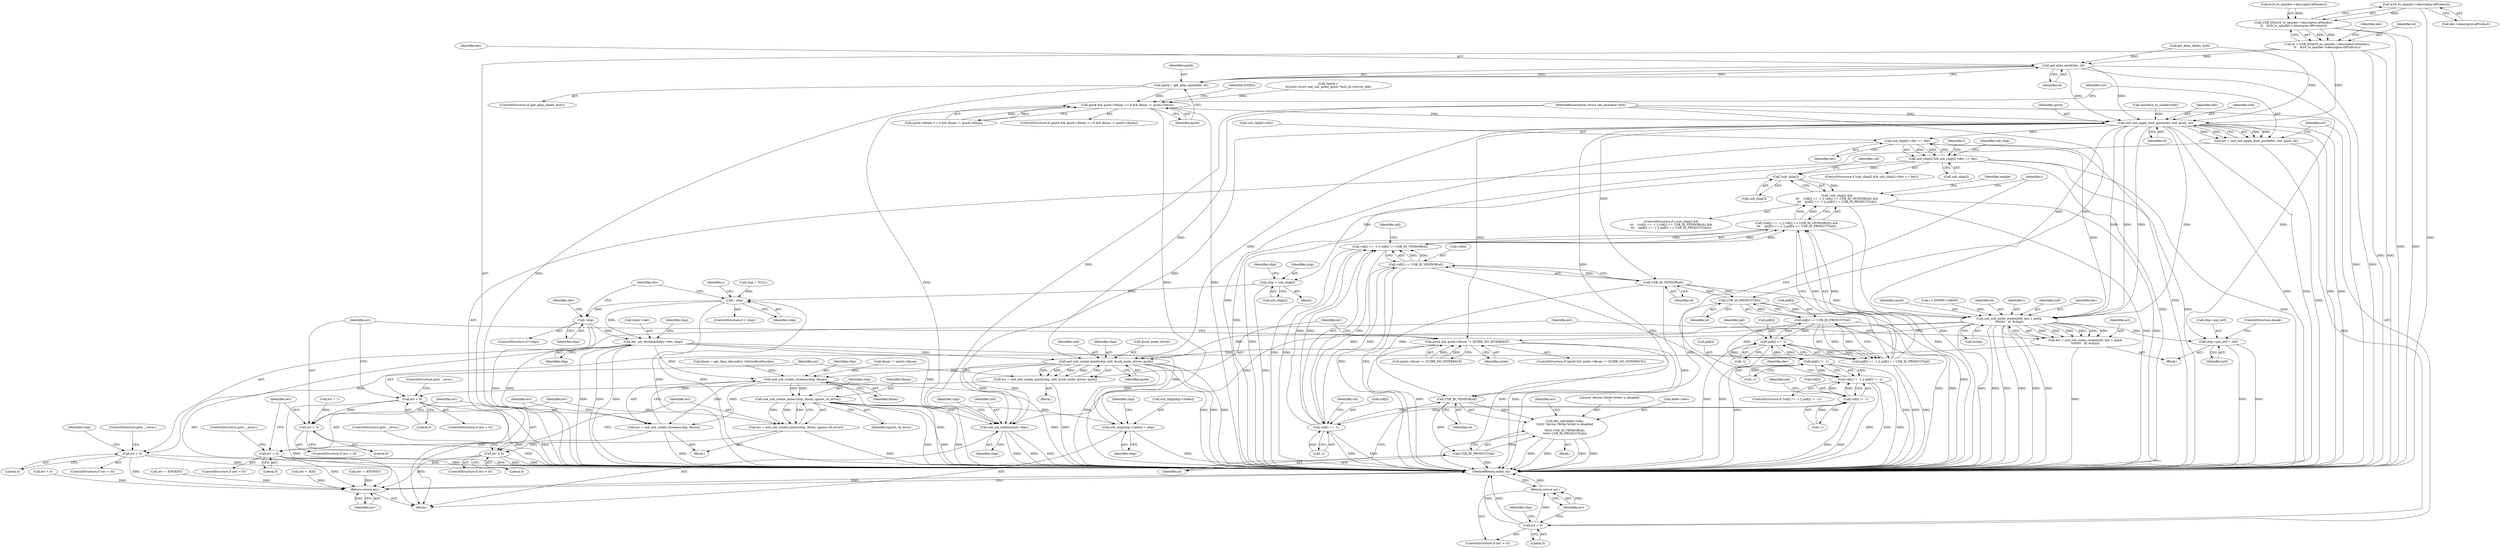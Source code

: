 digraph "0_linux_5f8cf712582617d523120df67d392059eaf2fc4b@pointer" {
"1000156" [label="(Call,le16_to_cpu(dev->descriptor.idProduct))"];
"1000149" [label="(Call,USB_ID(le16_to_cpu(dev->descriptor.idVendor),\n\t\t    le16_to_cpu(dev->descriptor.idProduct)))"];
"1000147" [label="(Call,id = USB_ID(le16_to_cpu(dev->descriptor.idVendor),\n\t\t    le16_to_cpu(dev->descriptor.idProduct)))"];
"1000169" [label="(Call,get_alias_quirk(dev, id))"];
"1000167" [label="(Call,quirk = get_alias_quirk(dev, id))"];
"1000173" [label="(Call,quirk && quirk->ifnum >= 0 && ifnum != quirk->ifnum)"];
"1000191" [label="(Call,snd_usb_apply_boot_quirk(dev, intf, quirk, id))"];
"1000189" [label="(Call,err = snd_usb_apply_boot_quirk(dev, intf, quirk, id))"];
"1000197" [label="(Call,err < 0)"];
"1000200" [label="(Return,return err;)"];
"1000223" [label="(Call,usb_chip[i]->dev == dev)"];
"1000219" [label="(Call,usb_chip[i] && usb_chip[i]->dev == dev)"];
"1000251" [label="(Call,chip = usb_chip[i])"];
"1000263" [label="(Call,! chip)"];
"1000367" [label="(Call,!chip)"];
"1000381" [label="(Call,dev_set_drvdata(&dev->dev, chip))"];
"1000416" [label="(Call,snd_usb_create_quirk(chip, intf, &usb_audio_driver, quirk))"];
"1000414" [label="(Call,err = snd_usb_create_quirk(chip, intf, &usb_audio_driver, quirk))"];
"1000423" [label="(Call,err < 0)"];
"1000428" [label="(Call,err > 0)"];
"1000509" [label="(Return,return err;)"];
"1000434" [label="(Call,snd_usb_create_streams(chip, ifnum))"];
"1000432" [label="(Call,err = snd_usb_create_streams(chip, ifnum))"];
"1000438" [label="(Call,err < 0)"];
"1000444" [label="(Call,snd_usb_create_mixer(chip, ifnum, ignore_ctl_error))"];
"1000442" [label="(Call,err = snd_usb_create_mixer(chip, ifnum, ignore_ctl_error))"];
"1000449" [label="(Call,err < 0)"];
"1000464" [label="(Call,usb_chip[chip->index] = chip)"];
"1000475" [label="(Call,usb_set_intfdata(intf, chip))"];
"1000277" [label="(Call,!usb_chip[i])"];
"1000276" [label="(Call,!usb_chip[i] &&\n\t\t\t    (vid[i] == -1 || vid[i] == USB_ID_VENDOR(id)) &&\n\t\t\t    (pid[i] == -1 || pid[i] == USB_ID_PRODUCT(id)))"];
"1000316" [label="(Call,snd_usb_audio_create(intf, dev, i, quirk,\n\t\t\t\t\t\t\t\t   id, &chip))"];
"1000314" [label="(Call,err = snd_usb_audio_create(intf, dev, i, quirk,\n\t\t\t\t\t\t\t\t   id, &chip))"];
"1000325" [label="(Call,err < 0)"];
"1000329" [label="(Call,chip->pm_intf = intf)"];
"1000406" [label="(Call,quirk && quirk->ifnum != QUIRK_NO_INTERFACE)"];
"1000293" [label="(Call,USB_ID_VENDOR(id))"];
"1000289" [label="(Call,vid[i] == USB_ID_VENDOR(id))"];
"1000283" [label="(Call,vid[i] == -1)"];
"1000282" [label="(Call,vid[i] == -1 || vid[i] == USB_ID_VENDOR(id))"];
"1000281" [label="(Call,(vid[i] == -1 || vid[i] == USB_ID_VENDOR(id)) &&\n\t\t\t    (pid[i] == -1 || pid[i] == USB_ID_PRODUCT(id)))"];
"1000338" [label="(Call,vid[i] != -1)"];
"1000337" [label="(Call,vid[i] != -1 || pid[i] != -1)"];
"1000306" [label="(Call,USB_ID_PRODUCT(id))"];
"1000302" [label="(Call,pid[i] == USB_ID_PRODUCT(id))"];
"1000296" [label="(Call,pid[i] == -1)"];
"1000295" [label="(Call,pid[i] == -1 || pid[i] == USB_ID_PRODUCT(id))"];
"1000344" [label="(Call,pid[i] != -1)"];
"1000357" [label="(Call,USB_ID_VENDOR(id))"];
"1000351" [label="(Call,dev_info(&dev->dev,\n\t\t\t\t\t\t \"device (%04x:%04x) is disabled\n\",\n\t\t\t\t\t\t USB_ID_VENDOR(id),\n\t\t\t\t\t\t USB_ID_PRODUCT(id)))"];
"1000359" [label="(Call,USB_ID_PRODUCT(id))"];
"1000465" [label="(Call,usb_chip[chip->index])"];
"1000381" [label="(Call,dev_set_drvdata(&dev->dev, chip))"];
"1000175" [label="(Call,quirk->ifnum >= 0 && ifnum != quirk->ifnum)"];
"1000246" [label="(Call,err = -EIO)"];
"1000281" [label="(Call,(vid[i] == -1 || vid[i] == USB_ID_VENDOR(id)) &&\n\t\t\t    (pid[i] == -1 || pid[i] == USB_ID_PRODUCT(id)))"];
"1000195" [label="(Identifier,id)"];
"1000334" [label="(ControlStructure,break;)"];
"1000354" [label="(Identifier,dev)"];
"1000449" [label="(Call,err < 0)"];
"1000296" [label="(Call,pid[i] == -1)"];
"1000282" [label="(Call,vid[i] == -1 || vid[i] == USB_ID_VENDOR(id))"];
"1000452" [label="(ControlStructure,goto __error;)"];
"1000314" [label="(Call,err = snd_usb_audio_create(intf, dev, i, quirk,\n\t\t\t\t\t\t\t\t   id, &chip))"];
"1000330" [label="(Call,chip->pm_intf)"];
"1000251" [label="(Call,chip = usb_chip[i])"];
"1000386" [label="(Identifier,chip)"];
"1000300" [label="(Call,-1)"];
"1000447" [label="(Identifier,ignore_ctl_error)"];
"1000422" [label="(ControlStructure,if (err < 0))"];
"1000150" [label="(Call,le16_to_cpu(dev->descriptor.idVendor))"];
"1000317" [label="(Identifier,intf)"];
"1000192" [label="(Identifier,dev)"];
"1000216" [label="(Identifier,i)"];
"1000351" [label="(Call,dev_info(&dev->dev,\n\t\t\t\t\t\t \"device (%04x:%04x) is disabled\n\",\n\t\t\t\t\t\t USB_ID_VENDOR(id),\n\t\t\t\t\t\t USB_ID_PRODUCT(id)))"];
"1000111" [label="(MethodParameterIn,struct usb_interface *intf)"];
"1000169" [label="(Call,get_alias_quirk(dev, id))"];
"1000331" [label="(Identifier,chip)"];
"1000439" [label="(Identifier,err)"];
"1000198" [label="(Identifier,err)"];
"1000297" [label="(Call,pid[i])"];
"1000413" [label="(Block,)"];
"1000342" [label="(Call,-1)"];
"1000276" [label="(Call,!usb_chip[i] &&\n\t\t\t    (vid[i] == -1 || vid[i] == USB_ID_VENDOR(id)) &&\n\t\t\t    (pid[i] == -1 || pid[i] == USB_ID_PRODUCT(id)))"];
"1000193" [label="(Identifier,intf)"];
"1000189" [label="(Call,err = snd_usb_apply_boot_quirk(dev, intf, quirk, id))"];
"1000427" [label="(ControlStructure,if (err > 0))"];
"1000345" [label="(Call,pid[i])"];
"1000318" [label="(Identifier,dev)"];
"1000236" [label="(Identifier,usb_chip)"];
"1000328" [label="(ControlStructure,goto __error;)"];
"1000277" [label="(Call,!usb_chip[i])"];
"1000181" [label="(Call,ifnum != quirk->ifnum)"];
"1000302" [label="(Call,pid[i] == USB_ID_PRODUCT(id))"];
"1000477" [label="(Identifier,chip)"];
"1000194" [label="(Identifier,quirk)"];
"1000350" [label="(Block,)"];
"1000424" [label="(Identifier,err)"];
"1000320" [label="(Identifier,quirk)"];
"1000259" [label="(Identifier,chip)"];
"1000344" [label="(Call,pid[i] != -1)"];
"1000141" [label="(Call,ifnum = get_iface_desc(alts)->bInterfaceNumber)"];
"1000162" [label="(ControlStructure,if (get_alias_id(dev, &id)))"];
"1000510" [label="(Identifier,err)"];
"1000445" [label="(Identifier,chip)"];
"1000156" [label="(Call,le16_to_cpu(dev->descriptor.idProduct))"];
"1000417" [label="(Identifier,chip)"];
"1000408" [label="(Call,quirk->ifnum != QUIRK_NO_INTERFACE)"];
"1000163" [label="(Call,get_alias_id(dev, &id))"];
"1000405" [label="(ControlStructure,if (quirk && quirk->ifnum != QUIRK_NO_INTERFACE))"];
"1000203" [label="(Identifier,chip)"];
"1000325" [label="(Call,err < 0)"];
"1000346" [label="(Identifier,pid)"];
"1000284" [label="(Call,vid[i])"];
"1000219" [label="(Call,usb_chip[i] && usb_chip[i]->dev == dev)"];
"1000147" [label="(Call,id = USB_ID(le16_to_cpu(dev->descriptor.idVendor),\n\t\t    le16_to_cpu(dev->descriptor.idProduct)))"];
"1000275" [label="(ControlStructure,if (!usb_chip[i] &&\n\t\t\t    (vid[i] == -1 || vid[i] == USB_ID_VENDOR(id)) &&\n\t\t\t    (pid[i] == -1 || pid[i] == USB_ID_PRODUCT(id))))"];
"1000415" [label="(Identifier,err)"];
"1000475" [label="(Call,usb_set_intfdata(intf, chip))"];
"1000229" [label="(Identifier,dev)"];
"1000252" [label="(Identifier,chip)"];
"1000442" [label="(Call,err = snd_usb_create_mixer(chip, ifnum, ignore_ctl_error))"];
"1000274" [label="(Identifier,i)"];
"1000366" [label="(ControlStructure,if (!chip))"];
"1000298" [label="(Identifier,pid)"];
"1000220" [label="(Call,usb_chip[i])"];
"1000376" [label="(Call,err = -ENODEV)"];
"1000431" [label="(Block,)"];
"1000450" [label="(Identifier,err)"];
"1000470" [label="(Identifier,chip)"];
"1000473" [label="(Identifier,chip)"];
"1000324" [label="(ControlStructure,if (err < 0))"];
"1000199" [label="(Literal,0)"];
"1000303" [label="(Call,pid[i])"];
"1000263" [label="(Call,! chip)"];
"1000285" [label="(Identifier,vid)"];
"1000430" [label="(Literal,0)"];
"1000295" [label="(Call,pid[i] == -1 || pid[i] == USB_ID_PRODUCT(id))"];
"1000191" [label="(Call,snd_usb_apply_boot_quirk(dev, intf, quirk, id))"];
"1000171" [label="(Identifier,id)"];
"1000188" [label="(Identifier,ENXIO)"];
"1000460" [label="(Call,err < 0)"];
"1000352" [label="(Call,&dev->dev)"];
"1000432" [label="(Call,err = snd_usb_create_streams(chip, ifnum))"];
"1000416" [label="(Call,snd_usb_create_quirk(chip, intf, &usb_audio_driver, quirk))"];
"1000262" [label="(ControlStructure,if (! chip))"];
"1000426" [label="(ControlStructure,goto __error;)"];
"1000327" [label="(Literal,0)"];
"1000337" [label="(Call,vid[i] != -1 || pid[i] != -1)"];
"1000438" [label="(Call,err < 0)"];
"1000336" [label="(ControlStructure,if (vid[i] != -1 || pid[i] != -1))"];
"1000362" [label="(Identifier,err)"];
"1000373" [label="(Identifier,dev)"];
"1000117" [label="(Call,interface_to_usbdev(intf))"];
"1000283" [label="(Call,vid[i] == -1)"];
"1000268" [label="(Identifier,i)"];
"1000315" [label="(Identifier,err)"];
"1000443" [label="(Identifier,err)"];
"1000173" [label="(Call,quirk && quirk->ifnum >= 0 && ifnum != quirk->ifnum)"];
"1000170" [label="(Identifier,dev)"];
"1000253" [label="(Call,usb_chip[i])"];
"1000270" [label="(Call,i < SNDRV_CARDS)"];
"1000223" [label="(Call,usb_chip[i]->dev == dev)"];
"1000464" [label="(Call,usb_chip[chip->index] = chip)"];
"1000113" [label="(Block,)"];
"1000421" [label="(Identifier,quirk)"];
"1000164" [label="(Identifier,dev)"];
"1000311" [label="(Identifier,enable)"];
"1000357" [label="(Call,USB_ID_VENDOR(id))"];
"1000356" [label="(Literal,\"device (%04x:%04x) is disabled\n\")"];
"1000511" [label="(MethodReturn,static int)"];
"1000382" [label="(Call,&dev->dev)"];
"1000202" [label="(Call,chip = NULL)"];
"1000197" [label="(Call,err < 0)"];
"1000425" [label="(Literal,0)"];
"1000149" [label="(Call,USB_ID(le16_to_cpu(dev->descriptor.idVendor),\n\t\t    le16_to_cpu(dev->descriptor.idProduct)))"];
"1000407" [label="(Identifier,quirk)"];
"1000287" [label="(Call,-1)"];
"1000367" [label="(Call,!chip)"];
"1000339" [label="(Call,vid[i])"];
"1000326" [label="(Identifier,err)"];
"1000414" [label="(Call,err = snd_usb_create_quirk(chip, intf, &usb_audio_driver, quirk))"];
"1000196" [label="(ControlStructure,if (err < 0))"];
"1000433" [label="(Identifier,err)"];
"1000333" [label="(Identifier,intf)"];
"1000304" [label="(Identifier,pid)"];
"1000437" [label="(ControlStructure,if (err < 0))"];
"1000329" [label="(Call,chip->pm_intf = intf)"];
"1000167" [label="(Call,quirk = get_alias_quirk(dev, id))"];
"1000509" [label="(Return,return err;)"];
"1000360" [label="(Identifier,id)"];
"1000307" [label="(Identifier,id)"];
"1000148" [label="(Identifier,id)"];
"1000390" [label="(Identifier,chip)"];
"1000289" [label="(Call,vid[i] == USB_ID_VENDOR(id))"];
"1000454" [label="(Identifier,err)"];
"1000451" [label="(Literal,0)"];
"1000338" [label="(Call,vid[i] != -1)"];
"1000476" [label="(Identifier,intf)"];
"1000361" [label="(Call,err = -ENOENT)"];
"1000291" [label="(Identifier,vid)"];
"1000190" [label="(Identifier,err)"];
"1000428" [label="(Call,err > 0)"];
"1000446" [label="(Identifier,ifnum)"];
"1000384" [label="(Identifier,dev)"];
"1000157" [label="(Call,dev->descriptor.idProduct)"];
"1000321" [label="(Identifier,id)"];
"1000294" [label="(Identifier,id)"];
"1000200" [label="(Return,return err;)"];
"1000168" [label="(Identifier,quirk)"];
"1000316" [label="(Call,snd_usb_audio_create(intf, dev, i, quirk,\n\t\t\t\t\t\t\t\t   id, &chip))"];
"1000348" [label="(Call,-1)"];
"1000436" [label="(Identifier,ifnum)"];
"1000319" [label="(Identifier,i)"];
"1000359" [label="(Call,USB_ID_PRODUCT(id))"];
"1000172" [label="(ControlStructure,if (quirk && quirk->ifnum >= 0 && ifnum != quirk->ifnum))"];
"1000440" [label="(Literal,0)"];
"1000358" [label="(Identifier,id)"];
"1000174" [label="(Identifier,quirk)"];
"1000406" [label="(Call,quirk && quirk->ifnum != QUIRK_NO_INTERFACE)"];
"1000290" [label="(Call,vid[i])"];
"1000230" [label="(Block,)"];
"1000313" [label="(Block,)"];
"1000429" [label="(Identifier,err)"];
"1000448" [label="(ControlStructure,if (err < 0))"];
"1000423" [label="(Call,err < 0)"];
"1000201" [label="(Identifier,err)"];
"1000306" [label="(Call,USB_ID_PRODUCT(id))"];
"1000120" [label="(Call,*quirk =\n\t\t(const struct snd_usb_audio_quirk *)usb_id->driver_info)"];
"1000419" [label="(Call,&usb_audio_driver)"];
"1000224" [label="(Call,usb_chip[i]->dev)"];
"1000322" [label="(Call,&chip)"];
"1000264" [label="(Identifier,chip)"];
"1000444" [label="(Call,snd_usb_create_mixer(chip, ifnum, ignore_ctl_error))"];
"1000278" [label="(Call,usb_chip[i])"];
"1000434" [label="(Call,snd_usb_create_streams(chip, ifnum))"];
"1000402" [label="(Call,err = 1)"];
"1000218" [label="(ControlStructure,if (usb_chip[i] && usb_chip[i]->dev == dev))"];
"1000435" [label="(Identifier,chip)"];
"1000481" [label="(Identifier,chip)"];
"1000418" [label="(Identifier,intf)"];
"1000368" [label="(Identifier,chip)"];
"1000293" [label="(Call,USB_ID_VENDOR(id))"];
"1000441" [label="(ControlStructure,goto __error;)"];
"1000156" -> "1000149"  [label="AST: "];
"1000156" -> "1000157"  [label="CFG: "];
"1000157" -> "1000156"  [label="AST: "];
"1000149" -> "1000156"  [label="CFG: "];
"1000156" -> "1000511"  [label="DDG: "];
"1000156" -> "1000149"  [label="DDG: "];
"1000149" -> "1000147"  [label="AST: "];
"1000150" -> "1000149"  [label="AST: "];
"1000147" -> "1000149"  [label="CFG: "];
"1000149" -> "1000511"  [label="DDG: "];
"1000149" -> "1000511"  [label="DDG: "];
"1000149" -> "1000147"  [label="DDG: "];
"1000149" -> "1000147"  [label="DDG: "];
"1000150" -> "1000149"  [label="DDG: "];
"1000147" -> "1000113"  [label="AST: "];
"1000148" -> "1000147"  [label="AST: "];
"1000164" -> "1000147"  [label="CFG: "];
"1000147" -> "1000511"  [label="DDG: "];
"1000147" -> "1000511"  [label="DDG: "];
"1000147" -> "1000169"  [label="DDG: "];
"1000147" -> "1000191"  [label="DDG: "];
"1000169" -> "1000167"  [label="AST: "];
"1000169" -> "1000171"  [label="CFG: "];
"1000170" -> "1000169"  [label="AST: "];
"1000171" -> "1000169"  [label="AST: "];
"1000167" -> "1000169"  [label="CFG: "];
"1000169" -> "1000511"  [label="DDG: "];
"1000169" -> "1000511"  [label="DDG: "];
"1000169" -> "1000167"  [label="DDG: "];
"1000169" -> "1000167"  [label="DDG: "];
"1000163" -> "1000169"  [label="DDG: "];
"1000169" -> "1000191"  [label="DDG: "];
"1000169" -> "1000191"  [label="DDG: "];
"1000167" -> "1000162"  [label="AST: "];
"1000168" -> "1000167"  [label="AST: "];
"1000174" -> "1000167"  [label="CFG: "];
"1000167" -> "1000511"  [label="DDG: "];
"1000167" -> "1000173"  [label="DDG: "];
"1000173" -> "1000172"  [label="AST: "];
"1000173" -> "1000174"  [label="CFG: "];
"1000173" -> "1000175"  [label="CFG: "];
"1000174" -> "1000173"  [label="AST: "];
"1000175" -> "1000173"  [label="AST: "];
"1000188" -> "1000173"  [label="CFG: "];
"1000190" -> "1000173"  [label="CFG: "];
"1000173" -> "1000511"  [label="DDG: "];
"1000173" -> "1000511"  [label="DDG: "];
"1000173" -> "1000511"  [label="DDG: "];
"1000120" -> "1000173"  [label="DDG: "];
"1000175" -> "1000173"  [label="DDG: "];
"1000175" -> "1000173"  [label="DDG: "];
"1000173" -> "1000191"  [label="DDG: "];
"1000191" -> "1000189"  [label="AST: "];
"1000191" -> "1000195"  [label="CFG: "];
"1000192" -> "1000191"  [label="AST: "];
"1000193" -> "1000191"  [label="AST: "];
"1000194" -> "1000191"  [label="AST: "];
"1000195" -> "1000191"  [label="AST: "];
"1000189" -> "1000191"  [label="CFG: "];
"1000191" -> "1000511"  [label="DDG: "];
"1000191" -> "1000511"  [label="DDG: "];
"1000191" -> "1000511"  [label="DDG: "];
"1000191" -> "1000511"  [label="DDG: "];
"1000191" -> "1000189"  [label="DDG: "];
"1000191" -> "1000189"  [label="DDG: "];
"1000191" -> "1000189"  [label="DDG: "];
"1000191" -> "1000189"  [label="DDG: "];
"1000163" -> "1000191"  [label="DDG: "];
"1000117" -> "1000191"  [label="DDG: "];
"1000111" -> "1000191"  [label="DDG: "];
"1000191" -> "1000223"  [label="DDG: "];
"1000191" -> "1000293"  [label="DDG: "];
"1000191" -> "1000306"  [label="DDG: "];
"1000191" -> "1000316"  [label="DDG: "];
"1000191" -> "1000316"  [label="DDG: "];
"1000191" -> "1000316"  [label="DDG: "];
"1000191" -> "1000316"  [label="DDG: "];
"1000191" -> "1000357"  [label="DDG: "];
"1000191" -> "1000406"  [label="DDG: "];
"1000191" -> "1000416"  [label="DDG: "];
"1000191" -> "1000475"  [label="DDG: "];
"1000189" -> "1000113"  [label="AST: "];
"1000190" -> "1000189"  [label="AST: "];
"1000198" -> "1000189"  [label="CFG: "];
"1000189" -> "1000511"  [label="DDG: "];
"1000189" -> "1000197"  [label="DDG: "];
"1000197" -> "1000196"  [label="AST: "];
"1000197" -> "1000199"  [label="CFG: "];
"1000198" -> "1000197"  [label="AST: "];
"1000199" -> "1000197"  [label="AST: "];
"1000201" -> "1000197"  [label="CFG: "];
"1000203" -> "1000197"  [label="CFG: "];
"1000197" -> "1000511"  [label="DDG: "];
"1000197" -> "1000511"  [label="DDG: "];
"1000197" -> "1000200"  [label="DDG: "];
"1000200" -> "1000196"  [label="AST: "];
"1000200" -> "1000201"  [label="CFG: "];
"1000201" -> "1000200"  [label="AST: "];
"1000511" -> "1000200"  [label="CFG: "];
"1000200" -> "1000511"  [label="DDG: "];
"1000201" -> "1000200"  [label="DDG: "];
"1000223" -> "1000219"  [label="AST: "];
"1000223" -> "1000229"  [label="CFG: "];
"1000224" -> "1000223"  [label="AST: "];
"1000229" -> "1000223"  [label="AST: "];
"1000219" -> "1000223"  [label="CFG: "];
"1000223" -> "1000511"  [label="DDG: "];
"1000223" -> "1000511"  [label="DDG: "];
"1000223" -> "1000219"  [label="DDG: "];
"1000223" -> "1000219"  [label="DDG: "];
"1000223" -> "1000316"  [label="DDG: "];
"1000219" -> "1000218"  [label="AST: "];
"1000219" -> "1000220"  [label="CFG: "];
"1000220" -> "1000219"  [label="AST: "];
"1000236" -> "1000219"  [label="CFG: "];
"1000216" -> "1000219"  [label="CFG: "];
"1000219" -> "1000511"  [label="DDG: "];
"1000219" -> "1000511"  [label="DDG: "];
"1000219" -> "1000511"  [label="DDG: "];
"1000219" -> "1000251"  [label="DDG: "];
"1000219" -> "1000277"  [label="DDG: "];
"1000251" -> "1000230"  [label="AST: "];
"1000251" -> "1000253"  [label="CFG: "];
"1000252" -> "1000251"  [label="AST: "];
"1000253" -> "1000251"  [label="AST: "];
"1000259" -> "1000251"  [label="CFG: "];
"1000251" -> "1000511"  [label="DDG: "];
"1000251" -> "1000263"  [label="DDG: "];
"1000263" -> "1000262"  [label="AST: "];
"1000263" -> "1000264"  [label="CFG: "];
"1000264" -> "1000263"  [label="AST: "];
"1000268" -> "1000263"  [label="CFG: "];
"1000384" -> "1000263"  [label="CFG: "];
"1000263" -> "1000511"  [label="DDG: "];
"1000263" -> "1000511"  [label="DDG: "];
"1000202" -> "1000263"  [label="DDG: "];
"1000263" -> "1000367"  [label="DDG: "];
"1000263" -> "1000381"  [label="DDG: "];
"1000367" -> "1000366"  [label="AST: "];
"1000367" -> "1000368"  [label="CFG: "];
"1000368" -> "1000367"  [label="AST: "];
"1000373" -> "1000367"  [label="CFG: "];
"1000384" -> "1000367"  [label="CFG: "];
"1000367" -> "1000511"  [label="DDG: "];
"1000367" -> "1000511"  [label="DDG: "];
"1000367" -> "1000381"  [label="DDG: "];
"1000381" -> "1000113"  [label="AST: "];
"1000381" -> "1000386"  [label="CFG: "];
"1000382" -> "1000381"  [label="AST: "];
"1000386" -> "1000381"  [label="AST: "];
"1000390" -> "1000381"  [label="CFG: "];
"1000381" -> "1000511"  [label="DDG: "];
"1000381" -> "1000511"  [label="DDG: "];
"1000381" -> "1000511"  [label="DDG: "];
"1000381" -> "1000416"  [label="DDG: "];
"1000381" -> "1000434"  [label="DDG: "];
"1000381" -> "1000464"  [label="DDG: "];
"1000381" -> "1000475"  [label="DDG: "];
"1000416" -> "1000414"  [label="AST: "];
"1000416" -> "1000421"  [label="CFG: "];
"1000417" -> "1000416"  [label="AST: "];
"1000418" -> "1000416"  [label="AST: "];
"1000419" -> "1000416"  [label="AST: "];
"1000421" -> "1000416"  [label="AST: "];
"1000414" -> "1000416"  [label="CFG: "];
"1000416" -> "1000511"  [label="DDG: "];
"1000416" -> "1000511"  [label="DDG: "];
"1000416" -> "1000511"  [label="DDG: "];
"1000416" -> "1000511"  [label="DDG: "];
"1000416" -> "1000414"  [label="DDG: "];
"1000416" -> "1000414"  [label="DDG: "];
"1000416" -> "1000414"  [label="DDG: "];
"1000416" -> "1000414"  [label="DDG: "];
"1000111" -> "1000416"  [label="DDG: "];
"1000316" -> "1000416"  [label="DDG: "];
"1000406" -> "1000416"  [label="DDG: "];
"1000416" -> "1000434"  [label="DDG: "];
"1000416" -> "1000464"  [label="DDG: "];
"1000416" -> "1000475"  [label="DDG: "];
"1000416" -> "1000475"  [label="DDG: "];
"1000414" -> "1000413"  [label="AST: "];
"1000415" -> "1000414"  [label="AST: "];
"1000424" -> "1000414"  [label="CFG: "];
"1000414" -> "1000511"  [label="DDG: "];
"1000414" -> "1000423"  [label="DDG: "];
"1000423" -> "1000422"  [label="AST: "];
"1000423" -> "1000425"  [label="CFG: "];
"1000424" -> "1000423"  [label="AST: "];
"1000425" -> "1000423"  [label="AST: "];
"1000426" -> "1000423"  [label="CFG: "];
"1000429" -> "1000423"  [label="CFG: "];
"1000423" -> "1000511"  [label="DDG: "];
"1000423" -> "1000511"  [label="DDG: "];
"1000423" -> "1000428"  [label="DDG: "];
"1000423" -> "1000509"  [label="DDG: "];
"1000428" -> "1000427"  [label="AST: "];
"1000428" -> "1000430"  [label="CFG: "];
"1000429" -> "1000428"  [label="AST: "];
"1000430" -> "1000428"  [label="AST: "];
"1000433" -> "1000428"  [label="CFG: "];
"1000454" -> "1000428"  [label="CFG: "];
"1000428" -> "1000511"  [label="DDG: "];
"1000402" -> "1000428"  [label="DDG: "];
"1000509" -> "1000113"  [label="AST: "];
"1000509" -> "1000510"  [label="CFG: "];
"1000510" -> "1000509"  [label="AST: "];
"1000511" -> "1000509"  [label="CFG: "];
"1000509" -> "1000511"  [label="DDG: "];
"1000510" -> "1000509"  [label="DDG: "];
"1000325" -> "1000509"  [label="DDG: "];
"1000460" -> "1000509"  [label="DDG: "];
"1000376" -> "1000509"  [label="DDG: "];
"1000449" -> "1000509"  [label="DDG: "];
"1000361" -> "1000509"  [label="DDG: "];
"1000438" -> "1000509"  [label="DDG: "];
"1000246" -> "1000509"  [label="DDG: "];
"1000434" -> "1000432"  [label="AST: "];
"1000434" -> "1000436"  [label="CFG: "];
"1000435" -> "1000434"  [label="AST: "];
"1000436" -> "1000434"  [label="AST: "];
"1000432" -> "1000434"  [label="CFG: "];
"1000434" -> "1000511"  [label="DDG: "];
"1000434" -> "1000511"  [label="DDG: "];
"1000434" -> "1000432"  [label="DDG: "];
"1000434" -> "1000432"  [label="DDG: "];
"1000181" -> "1000434"  [label="DDG: "];
"1000141" -> "1000434"  [label="DDG: "];
"1000434" -> "1000444"  [label="DDG: "];
"1000434" -> "1000444"  [label="DDG: "];
"1000432" -> "1000431"  [label="AST: "];
"1000433" -> "1000432"  [label="AST: "];
"1000439" -> "1000432"  [label="CFG: "];
"1000432" -> "1000511"  [label="DDG: "];
"1000432" -> "1000438"  [label="DDG: "];
"1000438" -> "1000437"  [label="AST: "];
"1000438" -> "1000440"  [label="CFG: "];
"1000439" -> "1000438"  [label="AST: "];
"1000440" -> "1000438"  [label="AST: "];
"1000441" -> "1000438"  [label="CFG: "];
"1000443" -> "1000438"  [label="CFG: "];
"1000438" -> "1000511"  [label="DDG: "];
"1000438" -> "1000511"  [label="DDG: "];
"1000444" -> "1000442"  [label="AST: "];
"1000444" -> "1000447"  [label="CFG: "];
"1000445" -> "1000444"  [label="AST: "];
"1000446" -> "1000444"  [label="AST: "];
"1000447" -> "1000444"  [label="AST: "];
"1000442" -> "1000444"  [label="CFG: "];
"1000444" -> "1000511"  [label="DDG: "];
"1000444" -> "1000511"  [label="DDG: "];
"1000444" -> "1000511"  [label="DDG: "];
"1000444" -> "1000442"  [label="DDG: "];
"1000444" -> "1000442"  [label="DDG: "];
"1000444" -> "1000442"  [label="DDG: "];
"1000444" -> "1000464"  [label="DDG: "];
"1000444" -> "1000475"  [label="DDG: "];
"1000442" -> "1000431"  [label="AST: "];
"1000443" -> "1000442"  [label="AST: "];
"1000450" -> "1000442"  [label="CFG: "];
"1000442" -> "1000511"  [label="DDG: "];
"1000442" -> "1000449"  [label="DDG: "];
"1000449" -> "1000448"  [label="AST: "];
"1000449" -> "1000451"  [label="CFG: "];
"1000450" -> "1000449"  [label="AST: "];
"1000451" -> "1000449"  [label="AST: "];
"1000452" -> "1000449"  [label="CFG: "];
"1000454" -> "1000449"  [label="CFG: "];
"1000449" -> "1000511"  [label="DDG: "];
"1000449" -> "1000511"  [label="DDG: "];
"1000464" -> "1000113"  [label="AST: "];
"1000464" -> "1000470"  [label="CFG: "];
"1000465" -> "1000464"  [label="AST: "];
"1000470" -> "1000464"  [label="AST: "];
"1000473" -> "1000464"  [label="CFG: "];
"1000464" -> "1000511"  [label="DDG: "];
"1000475" -> "1000113"  [label="AST: "];
"1000475" -> "1000477"  [label="CFG: "];
"1000476" -> "1000475"  [label="AST: "];
"1000477" -> "1000475"  [label="AST: "];
"1000481" -> "1000475"  [label="CFG: "];
"1000475" -> "1000511"  [label="DDG: "];
"1000475" -> "1000511"  [label="DDG: "];
"1000475" -> "1000511"  [label="DDG: "];
"1000111" -> "1000475"  [label="DDG: "];
"1000316" -> "1000475"  [label="DDG: "];
"1000277" -> "1000276"  [label="AST: "];
"1000277" -> "1000278"  [label="CFG: "];
"1000278" -> "1000277"  [label="AST: "];
"1000285" -> "1000277"  [label="CFG: "];
"1000276" -> "1000277"  [label="CFG: "];
"1000277" -> "1000511"  [label="DDG: "];
"1000277" -> "1000276"  [label="DDG: "];
"1000276" -> "1000275"  [label="AST: "];
"1000276" -> "1000281"  [label="CFG: "];
"1000281" -> "1000276"  [label="AST: "];
"1000311" -> "1000276"  [label="CFG: "];
"1000274" -> "1000276"  [label="CFG: "];
"1000276" -> "1000511"  [label="DDG: "];
"1000276" -> "1000511"  [label="DDG: "];
"1000276" -> "1000511"  [label="DDG: "];
"1000281" -> "1000276"  [label="DDG: "];
"1000281" -> "1000276"  [label="DDG: "];
"1000316" -> "1000314"  [label="AST: "];
"1000316" -> "1000322"  [label="CFG: "];
"1000317" -> "1000316"  [label="AST: "];
"1000318" -> "1000316"  [label="AST: "];
"1000319" -> "1000316"  [label="AST: "];
"1000320" -> "1000316"  [label="AST: "];
"1000321" -> "1000316"  [label="AST: "];
"1000322" -> "1000316"  [label="AST: "];
"1000314" -> "1000316"  [label="CFG: "];
"1000316" -> "1000511"  [label="DDG: "];
"1000316" -> "1000511"  [label="DDG: "];
"1000316" -> "1000511"  [label="DDG: "];
"1000316" -> "1000511"  [label="DDG: "];
"1000316" -> "1000511"  [label="DDG: "];
"1000316" -> "1000511"  [label="DDG: "];
"1000316" -> "1000314"  [label="DDG: "];
"1000316" -> "1000314"  [label="DDG: "];
"1000316" -> "1000314"  [label="DDG: "];
"1000316" -> "1000314"  [label="DDG: "];
"1000316" -> "1000314"  [label="DDG: "];
"1000316" -> "1000314"  [label="DDG: "];
"1000111" -> "1000316"  [label="DDG: "];
"1000270" -> "1000316"  [label="DDG: "];
"1000293" -> "1000316"  [label="DDG: "];
"1000306" -> "1000316"  [label="DDG: "];
"1000316" -> "1000329"  [label="DDG: "];
"1000316" -> "1000406"  [label="DDG: "];
"1000314" -> "1000313"  [label="AST: "];
"1000315" -> "1000314"  [label="AST: "];
"1000326" -> "1000314"  [label="CFG: "];
"1000314" -> "1000511"  [label="DDG: "];
"1000314" -> "1000325"  [label="DDG: "];
"1000325" -> "1000324"  [label="AST: "];
"1000325" -> "1000327"  [label="CFG: "];
"1000326" -> "1000325"  [label="AST: "];
"1000327" -> "1000325"  [label="AST: "];
"1000328" -> "1000325"  [label="CFG: "];
"1000331" -> "1000325"  [label="CFG: "];
"1000325" -> "1000511"  [label="DDG: "];
"1000325" -> "1000511"  [label="DDG: "];
"1000329" -> "1000313"  [label="AST: "];
"1000329" -> "1000333"  [label="CFG: "];
"1000330" -> "1000329"  [label="AST: "];
"1000333" -> "1000329"  [label="AST: "];
"1000334" -> "1000329"  [label="CFG: "];
"1000329" -> "1000511"  [label="DDG: "];
"1000329" -> "1000511"  [label="DDG: "];
"1000111" -> "1000329"  [label="DDG: "];
"1000406" -> "1000405"  [label="AST: "];
"1000406" -> "1000407"  [label="CFG: "];
"1000406" -> "1000408"  [label="CFG: "];
"1000407" -> "1000406"  [label="AST: "];
"1000408" -> "1000406"  [label="AST: "];
"1000415" -> "1000406"  [label="CFG: "];
"1000429" -> "1000406"  [label="CFG: "];
"1000406" -> "1000511"  [label="DDG: "];
"1000406" -> "1000511"  [label="DDG: "];
"1000406" -> "1000511"  [label="DDG: "];
"1000408" -> "1000406"  [label="DDG: "];
"1000408" -> "1000406"  [label="DDG: "];
"1000293" -> "1000289"  [label="AST: "];
"1000293" -> "1000294"  [label="CFG: "];
"1000294" -> "1000293"  [label="AST: "];
"1000289" -> "1000293"  [label="CFG: "];
"1000293" -> "1000511"  [label="DDG: "];
"1000293" -> "1000289"  [label="DDG: "];
"1000306" -> "1000293"  [label="DDG: "];
"1000293" -> "1000306"  [label="DDG: "];
"1000293" -> "1000357"  [label="DDG: "];
"1000289" -> "1000282"  [label="AST: "];
"1000290" -> "1000289"  [label="AST: "];
"1000282" -> "1000289"  [label="CFG: "];
"1000289" -> "1000511"  [label="DDG: "];
"1000289" -> "1000511"  [label="DDG: "];
"1000289" -> "1000283"  [label="DDG: "];
"1000289" -> "1000282"  [label="DDG: "];
"1000289" -> "1000282"  [label="DDG: "];
"1000283" -> "1000289"  [label="DDG: "];
"1000289" -> "1000338"  [label="DDG: "];
"1000283" -> "1000282"  [label="AST: "];
"1000283" -> "1000287"  [label="CFG: "];
"1000284" -> "1000283"  [label="AST: "];
"1000287" -> "1000283"  [label="AST: "];
"1000291" -> "1000283"  [label="CFG: "];
"1000282" -> "1000283"  [label="CFG: "];
"1000283" -> "1000511"  [label="DDG: "];
"1000283" -> "1000511"  [label="DDG: "];
"1000283" -> "1000282"  [label="DDG: "];
"1000283" -> "1000282"  [label="DDG: "];
"1000338" -> "1000283"  [label="DDG: "];
"1000287" -> "1000283"  [label="DDG: "];
"1000283" -> "1000338"  [label="DDG: "];
"1000282" -> "1000281"  [label="AST: "];
"1000298" -> "1000282"  [label="CFG: "];
"1000281" -> "1000282"  [label="CFG: "];
"1000282" -> "1000511"  [label="DDG: "];
"1000282" -> "1000511"  [label="DDG: "];
"1000282" -> "1000281"  [label="DDG: "];
"1000282" -> "1000281"  [label="DDG: "];
"1000281" -> "1000295"  [label="CFG: "];
"1000295" -> "1000281"  [label="AST: "];
"1000281" -> "1000511"  [label="DDG: "];
"1000281" -> "1000511"  [label="DDG: "];
"1000295" -> "1000281"  [label="DDG: "];
"1000295" -> "1000281"  [label="DDG: "];
"1000338" -> "1000337"  [label="AST: "];
"1000338" -> "1000342"  [label="CFG: "];
"1000339" -> "1000338"  [label="AST: "];
"1000342" -> "1000338"  [label="AST: "];
"1000346" -> "1000338"  [label="CFG: "];
"1000337" -> "1000338"  [label="CFG: "];
"1000338" -> "1000511"  [label="DDG: "];
"1000338" -> "1000511"  [label="DDG: "];
"1000338" -> "1000337"  [label="DDG: "];
"1000338" -> "1000337"  [label="DDG: "];
"1000342" -> "1000338"  [label="DDG: "];
"1000337" -> "1000336"  [label="AST: "];
"1000337" -> "1000344"  [label="CFG: "];
"1000344" -> "1000337"  [label="AST: "];
"1000354" -> "1000337"  [label="CFG: "];
"1000274" -> "1000337"  [label="CFG: "];
"1000337" -> "1000511"  [label="DDG: "];
"1000337" -> "1000511"  [label="DDG: "];
"1000337" -> "1000511"  [label="DDG: "];
"1000344" -> "1000337"  [label="DDG: "];
"1000344" -> "1000337"  [label="DDG: "];
"1000306" -> "1000302"  [label="AST: "];
"1000306" -> "1000307"  [label="CFG: "];
"1000307" -> "1000306"  [label="AST: "];
"1000302" -> "1000306"  [label="CFG: "];
"1000306" -> "1000511"  [label="DDG: "];
"1000306" -> "1000302"  [label="DDG: "];
"1000306" -> "1000357"  [label="DDG: "];
"1000302" -> "1000295"  [label="AST: "];
"1000303" -> "1000302"  [label="AST: "];
"1000295" -> "1000302"  [label="CFG: "];
"1000302" -> "1000511"  [label="DDG: "];
"1000302" -> "1000511"  [label="DDG: "];
"1000302" -> "1000296"  [label="DDG: "];
"1000302" -> "1000295"  [label="DDG: "];
"1000302" -> "1000295"  [label="DDG: "];
"1000296" -> "1000302"  [label="DDG: "];
"1000302" -> "1000344"  [label="DDG: "];
"1000296" -> "1000295"  [label="AST: "];
"1000296" -> "1000300"  [label="CFG: "];
"1000297" -> "1000296"  [label="AST: "];
"1000300" -> "1000296"  [label="AST: "];
"1000304" -> "1000296"  [label="CFG: "];
"1000295" -> "1000296"  [label="CFG: "];
"1000296" -> "1000511"  [label="DDG: "];
"1000296" -> "1000511"  [label="DDG: "];
"1000296" -> "1000295"  [label="DDG: "];
"1000296" -> "1000295"  [label="DDG: "];
"1000344" -> "1000296"  [label="DDG: "];
"1000300" -> "1000296"  [label="DDG: "];
"1000296" -> "1000344"  [label="DDG: "];
"1000295" -> "1000511"  [label="DDG: "];
"1000295" -> "1000511"  [label="DDG: "];
"1000344" -> "1000348"  [label="CFG: "];
"1000345" -> "1000344"  [label="AST: "];
"1000348" -> "1000344"  [label="AST: "];
"1000344" -> "1000511"  [label="DDG: "];
"1000344" -> "1000511"  [label="DDG: "];
"1000348" -> "1000344"  [label="DDG: "];
"1000357" -> "1000351"  [label="AST: "];
"1000357" -> "1000358"  [label="CFG: "];
"1000358" -> "1000357"  [label="AST: "];
"1000360" -> "1000357"  [label="CFG: "];
"1000357" -> "1000351"  [label="DDG: "];
"1000357" -> "1000359"  [label="DDG: "];
"1000351" -> "1000350"  [label="AST: "];
"1000351" -> "1000359"  [label="CFG: "];
"1000352" -> "1000351"  [label="AST: "];
"1000356" -> "1000351"  [label="AST: "];
"1000359" -> "1000351"  [label="AST: "];
"1000362" -> "1000351"  [label="CFG: "];
"1000351" -> "1000511"  [label="DDG: "];
"1000351" -> "1000511"  [label="DDG: "];
"1000351" -> "1000511"  [label="DDG: "];
"1000351" -> "1000511"  [label="DDG: "];
"1000359" -> "1000351"  [label="DDG: "];
"1000359" -> "1000360"  [label="CFG: "];
"1000360" -> "1000359"  [label="AST: "];
"1000359" -> "1000511"  [label="DDG: "];
}

